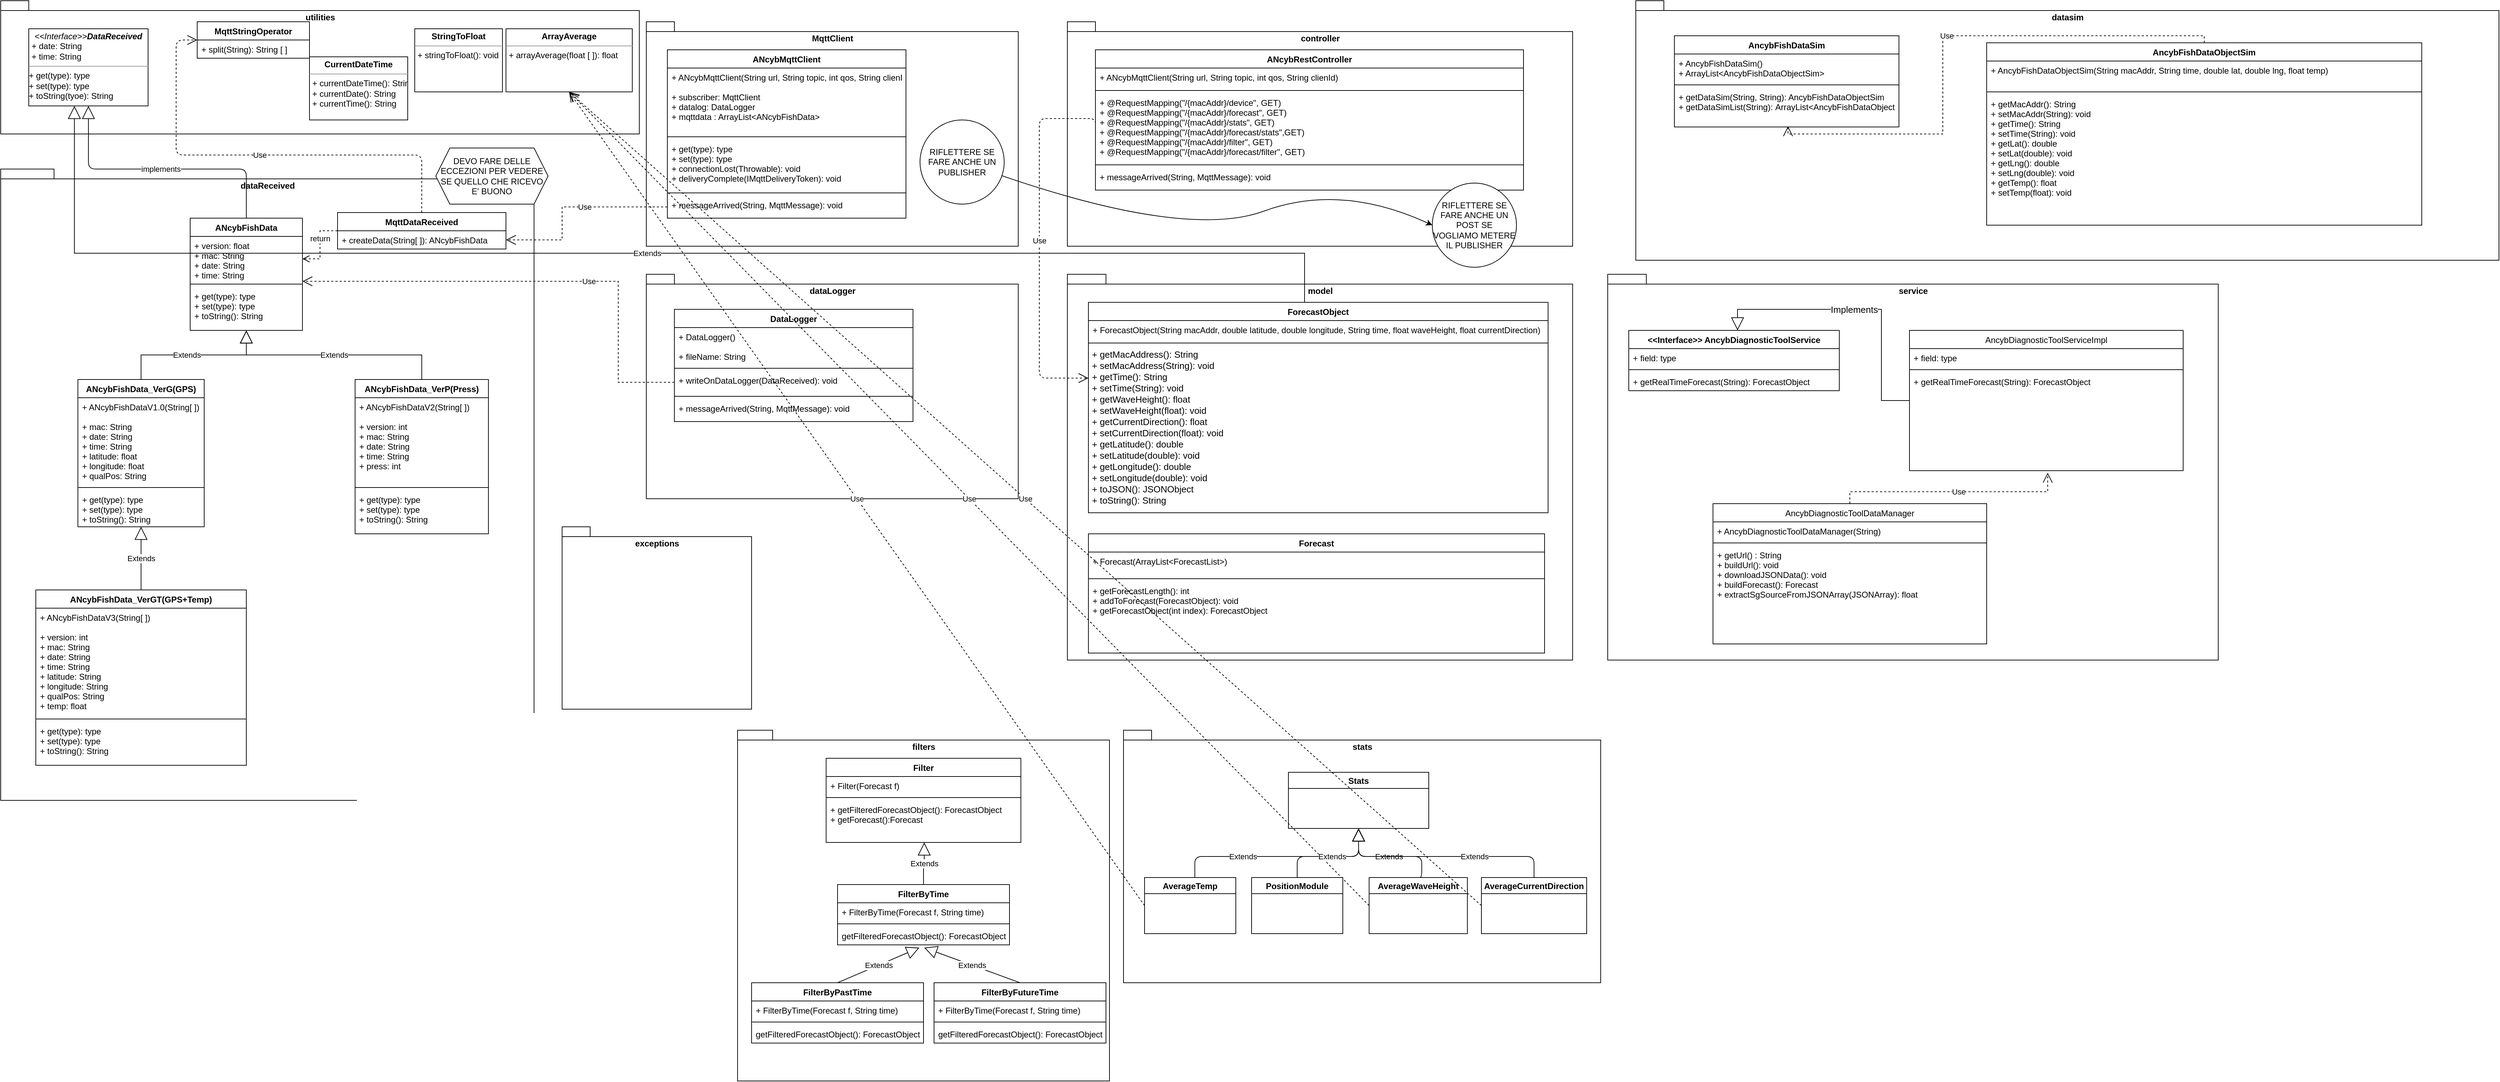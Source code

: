 <mxfile version="16.1.4" type="github">
  <diagram id="C5RBs43oDa-KdzZeNtuy" name="Page-1">
    <mxGraphModel dx="1422" dy="754" grid="1" gridSize="10" guides="1" tooltips="1" connect="1" arrows="1" fold="1" page="1" pageScale="1" pageWidth="2336" pageHeight="1654" math="0" shadow="0">
      <root>
        <mxCell id="WIyWlLk6GJQsqaUBKTNV-0" />
        <mxCell id="WIyWlLk6GJQsqaUBKTNV-1" parent="WIyWlLk6GJQsqaUBKTNV-0" />
        <mxCell id="3BHlE7sxE0ALU3HnH_fy-0" value="utilities" style="shape=folder;fontStyle=1;spacingTop=10;tabWidth=40;tabHeight=14;tabPosition=left;html=1;align=center;verticalAlign=top;" parent="WIyWlLk6GJQsqaUBKTNV-1" vertex="1">
          <mxGeometry x="40" y="10" width="910" height="190" as="geometry" />
        </mxCell>
        <mxCell id="3BHlE7sxE0ALU3HnH_fy-2" value="MqttStringOperator" style="swimlane;fontStyle=1;align=center;verticalAlign=top;childLayout=stackLayout;horizontal=1;startSize=26;horizontalStack=0;resizeParent=1;resizeParentMax=0;resizeLast=0;collapsible=1;marginBottom=0;" parent="WIyWlLk6GJQsqaUBKTNV-1" vertex="1">
          <mxGeometry x="320" y="40" width="160" height="52" as="geometry">
            <mxRectangle x="130" y="62" width="140" height="26" as="alternateBounds" />
          </mxGeometry>
        </mxCell>
        <mxCell id="3BHlE7sxE0ALU3HnH_fy-5" value="+ split(String): String [ ]" style="text;strokeColor=none;fillColor=none;align=left;verticalAlign=top;spacingLeft=4;spacingRight=4;overflow=hidden;rotatable=0;points=[[0,0.5],[1,0.5]];portConstraint=eastwest;" parent="3BHlE7sxE0ALU3HnH_fy-2" vertex="1">
          <mxGeometry y="26" width="160" height="26" as="geometry" />
        </mxCell>
        <mxCell id="3BHlE7sxE0ALU3HnH_fy-8" value="dataReceived" style="shape=folder;fontStyle=1;spacingTop=10;tabWidth=40;tabHeight=14;tabPosition=left;html=1;align=center;verticalAlign=top;" parent="WIyWlLk6GJQsqaUBKTNV-1" vertex="1">
          <mxGeometry x="40" y="250" width="760" height="900" as="geometry" />
        </mxCell>
        <mxCell id="3BHlE7sxE0ALU3HnH_fy-9" value="ANcybFishData_VerG(GPS)" style="swimlane;fontStyle=1;align=center;verticalAlign=top;childLayout=stackLayout;horizontal=1;startSize=26;horizontalStack=0;resizeParent=1;resizeParentMax=0;resizeLast=0;collapsible=1;marginBottom=0;" parent="WIyWlLk6GJQsqaUBKTNV-1" vertex="1">
          <mxGeometry x="150" y="550" width="180" height="210" as="geometry" />
        </mxCell>
        <mxCell id="3BHlE7sxE0ALU3HnH_fy-10" value="+ ANcybFishDataV1.0(String[ ])&#xa;&#xa;+ mac: String&#xa;+ date: String&#xa;+ time: String&#xa;+ latitude: float&#xa;+ longitude: float&#xa;+ qualPos: String" style="text;strokeColor=none;fillColor=none;align=left;verticalAlign=top;spacingLeft=4;spacingRight=4;overflow=hidden;rotatable=0;points=[[0,0.5],[1,0.5]];portConstraint=eastwest;" parent="3BHlE7sxE0ALU3HnH_fy-9" vertex="1">
          <mxGeometry y="26" width="180" height="124" as="geometry" />
        </mxCell>
        <mxCell id="3BHlE7sxE0ALU3HnH_fy-11" value="" style="line;strokeWidth=1;fillColor=none;align=left;verticalAlign=middle;spacingTop=-1;spacingLeft=3;spacingRight=3;rotatable=0;labelPosition=right;points=[];portConstraint=eastwest;" parent="3BHlE7sxE0ALU3HnH_fy-9" vertex="1">
          <mxGeometry y="150" width="180" height="8" as="geometry" />
        </mxCell>
        <mxCell id="3BHlE7sxE0ALU3HnH_fy-12" value="+ get(type): type&#xa;+ set(type): type&#xa;+ toString(): String" style="text;strokeColor=none;fillColor=none;align=left;verticalAlign=top;spacingLeft=4;spacingRight=4;overflow=hidden;rotatable=0;points=[[0,0.5],[1,0.5]];portConstraint=eastwest;" parent="3BHlE7sxE0ALU3HnH_fy-9" vertex="1">
          <mxGeometry y="158" width="180" height="52" as="geometry" />
        </mxCell>
        <mxCell id="3BHlE7sxE0ALU3HnH_fy-20" value="Extends" style="endArrow=block;endSize=16;endFill=0;html=1;rounded=0;exitX=0.5;exitY=0;exitDx=0;exitDy=0;edgeStyle=orthogonalEdgeStyle;" parent="WIyWlLk6GJQsqaUBKTNV-1" source="3BHlE7sxE0ALU3HnH_fy-9" target="3BHlE7sxE0ALU3HnH_fy-15" edge="1">
          <mxGeometry x="-0.091" width="160" relative="1" as="geometry">
            <mxPoint x="330" y="470" as="sourcePoint" />
            <mxPoint x="490" y="470" as="targetPoint" />
            <mxPoint as="offset" />
          </mxGeometry>
        </mxCell>
        <mxCell id="3BHlE7sxE0ALU3HnH_fy-21" value="ANcybFishData_VerP(Press)" style="swimlane;fontStyle=1;align=center;verticalAlign=top;childLayout=stackLayout;horizontal=1;startSize=26;horizontalStack=0;resizeParent=1;resizeParentMax=0;resizeLast=0;collapsible=1;marginBottom=0;" parent="WIyWlLk6GJQsqaUBKTNV-1" vertex="1">
          <mxGeometry x="545" y="550" width="190" height="220" as="geometry" />
        </mxCell>
        <mxCell id="3BHlE7sxE0ALU3HnH_fy-22" value="+ ANcybFishDataV2(String[ ])&#xa;&#xa;+ version: int&#xa;+ mac: String&#xa;+ date: String&#xa;+ time: String&#xa;+ press: int" style="text;strokeColor=none;fillColor=none;align=left;verticalAlign=top;spacingLeft=4;spacingRight=4;overflow=hidden;rotatable=0;points=[[0,0.5],[1,0.5]];portConstraint=eastwest;" parent="3BHlE7sxE0ALU3HnH_fy-21" vertex="1">
          <mxGeometry y="26" width="190" height="124" as="geometry" />
        </mxCell>
        <mxCell id="3BHlE7sxE0ALU3HnH_fy-23" value="" style="line;strokeWidth=1;fillColor=none;align=left;verticalAlign=middle;spacingTop=-1;spacingLeft=3;spacingRight=3;rotatable=0;labelPosition=right;points=[];portConstraint=eastwest;" parent="3BHlE7sxE0ALU3HnH_fy-21" vertex="1">
          <mxGeometry y="150" width="190" height="8" as="geometry" />
        </mxCell>
        <mxCell id="3BHlE7sxE0ALU3HnH_fy-24" value="+ get(type): type&#xa;+ set(type): type&#xa;+ toString(): String" style="text;strokeColor=none;fillColor=none;align=left;verticalAlign=top;spacingLeft=4;spacingRight=4;overflow=hidden;rotatable=0;points=[[0,0.5],[1,0.5]];portConstraint=eastwest;" parent="3BHlE7sxE0ALU3HnH_fy-21" vertex="1">
          <mxGeometry y="158" width="190" height="62" as="geometry" />
        </mxCell>
        <mxCell id="3BHlE7sxE0ALU3HnH_fy-26" value="MqttClient" style="shape=folder;fontStyle=1;spacingTop=10;tabWidth=40;tabHeight=14;tabPosition=left;html=1;align=center;verticalAlign=top;" parent="WIyWlLk6GJQsqaUBKTNV-1" vertex="1">
          <mxGeometry x="960" y="40" width="530" height="320" as="geometry" />
        </mxCell>
        <mxCell id="3BHlE7sxE0ALU3HnH_fy-27" value="ANcybMqttClient" style="swimlane;fontStyle=1;align=center;verticalAlign=top;childLayout=stackLayout;horizontal=1;startSize=26;horizontalStack=0;resizeParent=1;resizeParentMax=0;resizeLast=0;collapsible=1;marginBottom=0;" parent="WIyWlLk6GJQsqaUBKTNV-1" vertex="1">
          <mxGeometry x="990" y="80" width="340" height="240" as="geometry" />
        </mxCell>
        <mxCell id="3BHlE7sxE0ALU3HnH_fy-91" value="+ ANcybMqttClient(String url, String topic, int qos, String clienId)" style="text;strokeColor=none;fillColor=none;align=left;verticalAlign=top;spacingLeft=4;spacingRight=4;overflow=hidden;rotatable=0;points=[[0,0.5],[1,0.5]];portConstraint=eastwest;" parent="3BHlE7sxE0ALU3HnH_fy-27" vertex="1">
          <mxGeometry y="26" width="340" height="28" as="geometry" />
        </mxCell>
        <mxCell id="3BHlE7sxE0ALU3HnH_fy-28" value="+ subscriber: MqttClient&#xa;+ datalog: DataLogger&#xa;+ mqttdata : ArrayList&lt;ANcybFishData&gt;" style="text;strokeColor=none;fillColor=none;align=left;verticalAlign=top;spacingLeft=4;spacingRight=4;overflow=hidden;rotatable=0;points=[[0,0.5],[1,0.5]];portConstraint=eastwest;" parent="3BHlE7sxE0ALU3HnH_fy-27" vertex="1">
          <mxGeometry y="54" width="340" height="66" as="geometry" />
        </mxCell>
        <mxCell id="3BHlE7sxE0ALU3HnH_fy-29" value="" style="line;strokeWidth=1;fillColor=none;align=left;verticalAlign=middle;spacingTop=-1;spacingLeft=3;spacingRight=3;rotatable=0;labelPosition=right;points=[];portConstraint=eastwest;" parent="3BHlE7sxE0ALU3HnH_fy-27" vertex="1">
          <mxGeometry y="120" width="340" height="8" as="geometry" />
        </mxCell>
        <mxCell id="3BHlE7sxE0ALU3HnH_fy-30" value="+ get(type): type&#xa;+ set(type): type&#xa;+ connectionLost(Throwable): void&#xa;+ deliveryComplete(IMqttDeliveryToken): void" style="text;strokeColor=none;fillColor=none;align=left;verticalAlign=top;spacingLeft=4;spacingRight=4;overflow=hidden;rotatable=0;points=[[0,0.5],[1,0.5]];portConstraint=eastwest;" parent="3BHlE7sxE0ALU3HnH_fy-27" vertex="1">
          <mxGeometry y="128" width="340" height="72" as="geometry" />
        </mxCell>
        <mxCell id="3BHlE7sxE0ALU3HnH_fy-89" value="" style="line;strokeWidth=1;fillColor=none;align=left;verticalAlign=middle;spacingTop=-1;spacingLeft=3;spacingRight=3;rotatable=0;labelPosition=right;points=[];portConstraint=eastwest;" parent="3BHlE7sxE0ALU3HnH_fy-27" vertex="1">
          <mxGeometry y="200" width="340" height="8" as="geometry" />
        </mxCell>
        <mxCell id="3BHlE7sxE0ALU3HnH_fy-88" value="+ messageArrived(String, MqttMessage): void" style="text;strokeColor=none;fillColor=none;align=left;verticalAlign=top;spacingLeft=4;spacingRight=4;overflow=hidden;rotatable=0;points=[[0,0.5],[1,0.5]];portConstraint=eastwest;" parent="3BHlE7sxE0ALU3HnH_fy-27" vertex="1">
          <mxGeometry y="208" width="340" height="32" as="geometry" />
        </mxCell>
        <mxCell id="3BHlE7sxE0ALU3HnH_fy-41" value="Extends" style="endArrow=block;endSize=16;endFill=0;html=1;rounded=0;exitX=0.5;exitY=0;exitDx=0;exitDy=0;edgeStyle=orthogonalEdgeStyle;jumpStyle=none;" parent="WIyWlLk6GJQsqaUBKTNV-1" source="3BHlE7sxE0ALU3HnH_fy-21" target="3BHlE7sxE0ALU3HnH_fy-15" edge="1">
          <mxGeometry width="160" relative="1" as="geometry">
            <mxPoint x="150" y="520" as="sourcePoint" />
            <mxPoint x="140" y="340" as="targetPoint" />
            <mxPoint as="offset" />
          </mxGeometry>
        </mxCell>
        <mxCell id="3BHlE7sxE0ALU3HnH_fy-51" value="MqttDataReceived" style="swimlane;fontStyle=1;align=center;verticalAlign=top;childLayout=stackLayout;horizontal=1;startSize=26;horizontalStack=0;resizeParent=1;resizeParentMax=0;resizeLast=0;collapsible=1;marginBottom=0;" parent="WIyWlLk6GJQsqaUBKTNV-1" vertex="1">
          <mxGeometry x="520" y="312" width="240" height="52" as="geometry" />
        </mxCell>
        <mxCell id="3BHlE7sxE0ALU3HnH_fy-54" value="+ createData(String[ ]): ANcybFishData" style="text;strokeColor=none;fillColor=none;align=left;verticalAlign=top;spacingLeft=4;spacingRight=4;overflow=hidden;rotatable=0;points=[[0,0.5],[1,0.5]];portConstraint=eastwest;" parent="3BHlE7sxE0ALU3HnH_fy-51" vertex="1">
          <mxGeometry y="26" width="240" height="26" as="geometry" />
        </mxCell>
        <mxCell id="3BHlE7sxE0ALU3HnH_fy-64" value="return" style="html=1;verticalAlign=bottom;endArrow=open;dashed=1;endSize=8;rounded=0;jumpStyle=none;exitX=0;exitY=0.5;exitDx=0;exitDy=0;edgeStyle=orthogonalEdgeStyle;entryX=1;entryY=0.5;entryDx=0;entryDy=0;" parent="WIyWlLk6GJQsqaUBKTNV-1" source="3BHlE7sxE0ALU3HnH_fy-51" target="3BHlE7sxE0ALU3HnH_fy-16" edge="1">
          <mxGeometry relative="1" as="geometry">
            <mxPoint x="520" y="378" as="sourcePoint" />
            <mxPoint x="330" y="700" as="targetPoint" />
          </mxGeometry>
        </mxCell>
        <mxCell id="3BHlE7sxE0ALU3HnH_fy-66" value="Use" style="endArrow=open;endSize=12;dashed=1;html=1;rounded=0;jumpStyle=none;exitX=0;exitY=0.5;exitDx=0;exitDy=0;entryX=1;entryY=0.5;entryDx=0;entryDy=0;edgeStyle=orthogonalEdgeStyle;" parent="WIyWlLk6GJQsqaUBKTNV-1" source="3BHlE7sxE0ALU3HnH_fy-88" target="3BHlE7sxE0ALU3HnH_fy-54" edge="1">
          <mxGeometry x="-0.144" width="160" relative="1" as="geometry">
            <mxPoint x="690" y="420" as="sourcePoint" />
            <mxPoint x="910" y="350" as="targetPoint" />
            <Array as="points">
              <mxPoint x="840" y="304" />
              <mxPoint x="840" y="351" />
            </Array>
            <mxPoint as="offset" />
          </mxGeometry>
        </mxCell>
        <mxCell id="3BHlE7sxE0ALU3HnH_fy-90" value="dataLogger" style="shape=folder;fontStyle=1;spacingTop=10;tabWidth=40;tabHeight=14;tabPosition=left;html=1;align=center;verticalAlign=top;" parent="WIyWlLk6GJQsqaUBKTNV-1" vertex="1">
          <mxGeometry x="960" y="400" width="530" height="320" as="geometry" />
        </mxCell>
        <mxCell id="3BHlE7sxE0ALU3HnH_fy-95" value="exceptions" style="shape=folder;fontStyle=1;spacingTop=10;tabWidth=40;tabHeight=14;tabPosition=left;html=1;align=center;verticalAlign=top;" parent="WIyWlLk6GJQsqaUBKTNV-1" vertex="1">
          <mxGeometry x="840" y="760" width="270" height="260" as="geometry" />
        </mxCell>
        <mxCell id="3BHlE7sxE0ALU3HnH_fy-96" value="DataLogger" style="swimlane;fontStyle=1;align=center;verticalAlign=top;childLayout=stackLayout;horizontal=1;startSize=26;horizontalStack=0;resizeParent=1;resizeParentMax=0;resizeLast=0;collapsible=1;marginBottom=0;" parent="WIyWlLk6GJQsqaUBKTNV-1" vertex="1">
          <mxGeometry x="1000" y="450" width="340" height="160" as="geometry" />
        </mxCell>
        <mxCell id="3BHlE7sxE0ALU3HnH_fy-97" value="+ DataLogger()&#xa;&#xa;+ fileName: String" style="text;strokeColor=none;fillColor=none;align=left;verticalAlign=top;spacingLeft=4;spacingRight=4;overflow=hidden;rotatable=0;points=[[0,0.5],[1,0.5]];portConstraint=eastwest;" parent="3BHlE7sxE0ALU3HnH_fy-96" vertex="1">
          <mxGeometry y="26" width="340" height="54" as="geometry" />
        </mxCell>
        <mxCell id="3BHlE7sxE0ALU3HnH_fy-103" value="" style="line;strokeWidth=1;fillColor=none;align=left;verticalAlign=middle;spacingTop=-1;spacingLeft=3;spacingRight=3;rotatable=0;labelPosition=right;points=[];portConstraint=eastwest;" parent="3BHlE7sxE0ALU3HnH_fy-96" vertex="1">
          <mxGeometry y="80" width="340" height="8" as="geometry" />
        </mxCell>
        <mxCell id="3BHlE7sxE0ALU3HnH_fy-100" value="+ writeOnDataLogger(DataReceived): void" style="text;strokeColor=none;fillColor=none;align=left;verticalAlign=top;spacingLeft=4;spacingRight=4;overflow=hidden;rotatable=0;points=[[0,0.5],[1,0.5]];portConstraint=eastwest;" parent="3BHlE7sxE0ALU3HnH_fy-96" vertex="1">
          <mxGeometry y="88" width="340" height="32" as="geometry" />
        </mxCell>
        <mxCell id="3BHlE7sxE0ALU3HnH_fy-101" value="" style="line;strokeWidth=1;fillColor=none;align=left;verticalAlign=middle;spacingTop=-1;spacingLeft=3;spacingRight=3;rotatable=0;labelPosition=right;points=[];portConstraint=eastwest;" parent="3BHlE7sxE0ALU3HnH_fy-96" vertex="1">
          <mxGeometry y="120" width="340" height="8" as="geometry" />
        </mxCell>
        <mxCell id="3BHlE7sxE0ALU3HnH_fy-102" value="+ messageArrived(String, MqttMessage): void" style="text;strokeColor=none;fillColor=none;align=left;verticalAlign=top;spacingLeft=4;spacingRight=4;overflow=hidden;rotatable=0;points=[[0,0.5],[1,0.5]];portConstraint=eastwest;" parent="3BHlE7sxE0ALU3HnH_fy-96" vertex="1">
          <mxGeometry y="128" width="340" height="32" as="geometry" />
        </mxCell>
        <mxCell id="3BHlE7sxE0ALU3HnH_fy-106" value="Use" style="endArrow=open;endSize=12;dashed=1;html=1;rounded=0;jumpStyle=none;exitX=0;exitY=0.5;exitDx=0;exitDy=0;edgeStyle=orthogonalEdgeStyle;" parent="WIyWlLk6GJQsqaUBKTNV-1" source="3BHlE7sxE0ALU3HnH_fy-100" target="3BHlE7sxE0ALU3HnH_fy-15" edge="1">
          <mxGeometry x="-0.21" width="160" relative="1" as="geometry">
            <mxPoint x="1000" y="334" as="sourcePoint" />
            <mxPoint x="820" y="341" as="targetPoint" />
            <Array as="points">
              <mxPoint x="920" y="554" />
              <mxPoint x="920" y="410" />
            </Array>
            <mxPoint as="offset" />
          </mxGeometry>
        </mxCell>
        <mxCell id="3BHlE7sxE0ALU3HnH_fy-110" value="DEVO FARE DELLE ECCEZIONI PER VEDERE SE QUELLO CHE RICEVO E&#39; BUONO" style="shape=hexagon;perimeter=hexagonPerimeter2;whiteSpace=wrap;html=1;fixedSize=1;" parent="WIyWlLk6GJQsqaUBKTNV-1" vertex="1">
          <mxGeometry x="660" y="220" width="160" height="80" as="geometry" />
        </mxCell>
        <mxCell id="3BHlE7sxE0ALU3HnH_fy-113" value="controller" style="shape=folder;fontStyle=1;spacingTop=10;tabWidth=40;tabHeight=14;tabPosition=left;html=1;align=center;verticalAlign=top;" parent="WIyWlLk6GJQsqaUBKTNV-1" vertex="1">
          <mxGeometry x="1560" y="40" width="720" height="320" as="geometry" />
        </mxCell>
        <mxCell id="3BHlE7sxE0ALU3HnH_fy-114" value="model" style="shape=folder;fontStyle=1;spacingTop=10;tabWidth=40;tabHeight=14;tabPosition=left;html=1;align=center;verticalAlign=top;" parent="WIyWlLk6GJQsqaUBKTNV-1" vertex="1">
          <mxGeometry x="1560" y="400" width="720" height="550" as="geometry" />
        </mxCell>
        <mxCell id="3BHlE7sxE0ALU3HnH_fy-116" value="RIFLETTERE SE FARE ANCHE UN PUBLISHER" style="ellipse;whiteSpace=wrap;html=1;aspect=fixed;" parent="WIyWlLk6GJQsqaUBKTNV-1" vertex="1">
          <mxGeometry x="1350" y="180" width="120" height="120" as="geometry" />
        </mxCell>
        <mxCell id="isNRoNqo-K9MIMpgRt4Y-4" value="Use" style="endArrow=open;endSize=12;dashed=1;html=1;rounded=1;sketch=0;edgeStyle=orthogonalEdgeStyle;" parent="WIyWlLk6GJQsqaUBKTNV-1" target="3BHlE7sxE0ALU3HnH_fy-2" edge="1">
          <mxGeometry width="160" relative="1" as="geometry">
            <mxPoint x="640" y="312" as="sourcePoint" />
            <mxPoint x="410" y="-20" as="targetPoint" />
            <Array as="points">
              <mxPoint x="640" y="230" />
              <mxPoint x="290" y="230" />
              <mxPoint x="290" y="66" />
            </Array>
          </mxGeometry>
        </mxCell>
        <mxCell id="3BHlE7sxE0ALU3HnH_fy-36" value="ANcybFishData_VerGT(GPS+Temp)" style="swimlane;fontStyle=1;align=center;verticalAlign=top;childLayout=stackLayout;horizontal=1;startSize=26;horizontalStack=0;resizeParent=1;resizeParentMax=0;resizeLast=0;collapsible=1;marginBottom=0;" parent="WIyWlLk6GJQsqaUBKTNV-1" vertex="1">
          <mxGeometry x="90" y="850" width="300" height="250" as="geometry" />
        </mxCell>
        <mxCell id="3BHlE7sxE0ALU3HnH_fy-37" value="+ ANcybFishDataV3(String[ ])&#xa;&#xa;+ version: int&#xa;+ mac: String&#xa;+ date: String&#xa;+ time: String&#xa;+ latitude: String&#xa;+ longitude: String&#xa;+ qualPos: String&#xa;+ temp: float" style="text;strokeColor=none;fillColor=none;align=left;verticalAlign=top;spacingLeft=4;spacingRight=4;overflow=hidden;rotatable=0;points=[[0,0.5],[1,0.5]];portConstraint=eastwest;" parent="3BHlE7sxE0ALU3HnH_fy-36" vertex="1">
          <mxGeometry y="26" width="300" height="154" as="geometry" />
        </mxCell>
        <mxCell id="3BHlE7sxE0ALU3HnH_fy-38" value="" style="line;strokeWidth=1;fillColor=none;align=left;verticalAlign=middle;spacingTop=-1;spacingLeft=3;spacingRight=3;rotatable=0;labelPosition=right;points=[];portConstraint=eastwest;" parent="3BHlE7sxE0ALU3HnH_fy-36" vertex="1">
          <mxGeometry y="180" width="300" height="8" as="geometry" />
        </mxCell>
        <mxCell id="3BHlE7sxE0ALU3HnH_fy-39" value="+ get(type): type&#xa;+ set(type): type&#xa;+ toString(): String" style="text;strokeColor=none;fillColor=none;align=left;verticalAlign=top;spacingLeft=4;spacingRight=4;overflow=hidden;rotatable=0;points=[[0,0.5],[1,0.5]];portConstraint=eastwest;" parent="3BHlE7sxE0ALU3HnH_fy-36" vertex="1">
          <mxGeometry y="188" width="300" height="62" as="geometry" />
        </mxCell>
        <mxCell id="isNRoNqo-K9MIMpgRt4Y-5" value="Extends" style="endArrow=block;endSize=16;endFill=0;html=1;rounded=1;sketch=0;exitX=0.5;exitY=0;exitDx=0;exitDy=0;edgeStyle=orthogonalEdgeStyle;" parent="WIyWlLk6GJQsqaUBKTNV-1" source="3BHlE7sxE0ALU3HnH_fy-36" target="3BHlE7sxE0ALU3HnH_fy-9" edge="1">
          <mxGeometry width="160" relative="1" as="geometry">
            <mxPoint x="620" y="880" as="sourcePoint" />
            <mxPoint x="150" y="760" as="targetPoint" />
          </mxGeometry>
        </mxCell>
        <mxCell id="isNRoNqo-K9MIMpgRt4Y-6" value="ANcybRestController" style="swimlane;fontStyle=1;align=center;verticalAlign=top;childLayout=stackLayout;horizontal=1;startSize=26;horizontalStack=0;resizeParent=1;resizeParentMax=0;resizeLast=0;collapsible=1;marginBottom=0;" parent="WIyWlLk6GJQsqaUBKTNV-1" vertex="1">
          <mxGeometry x="1600" y="80" width="610" height="200" as="geometry" />
        </mxCell>
        <mxCell id="isNRoNqo-K9MIMpgRt4Y-7" value="+ ANcybMqttClient(String url, String topic, int qos, String clienId)" style="text;strokeColor=none;fillColor=none;align=left;verticalAlign=top;spacingLeft=4;spacingRight=4;overflow=hidden;rotatable=0;points=[[0,0.5],[1,0.5]];portConstraint=eastwest;" parent="isNRoNqo-K9MIMpgRt4Y-6" vertex="1">
          <mxGeometry y="26" width="610" height="28" as="geometry" />
        </mxCell>
        <mxCell id="isNRoNqo-K9MIMpgRt4Y-9" value="" style="line;strokeWidth=1;fillColor=none;align=left;verticalAlign=middle;spacingTop=-1;spacingLeft=3;spacingRight=3;rotatable=0;labelPosition=right;points=[];portConstraint=eastwest;" parent="isNRoNqo-K9MIMpgRt4Y-6" vertex="1">
          <mxGeometry y="54" width="610" height="8" as="geometry" />
        </mxCell>
        <mxCell id="isNRoNqo-K9MIMpgRt4Y-10" value="+ @RequestMapping(&quot;/{macAddr}/device&quot;, GET) &#xa;+ @RequestMapping(&quot;/{macAddr}/forecast&quot;, GET)&#xa;+ @RequestMapping(&quot;/{macAddr}/stats&quot;, GET)&#xa;+ @RequestMapping(&quot;/{macAddr}/forecast/stats&quot;,GET)&#xa;+ @RequestMapping(&quot;/{macAddr}/filter&quot;, GET)&#xa;+ @RequestMapping(&quot;/{macAddr}/forecast/filter&quot;, GET)" style="text;strokeColor=none;fillColor=none;align=left;verticalAlign=top;spacingLeft=4;spacingRight=4;overflow=hidden;rotatable=0;points=[[0,0.5],[1,0.5]];portConstraint=eastwest;" parent="isNRoNqo-K9MIMpgRt4Y-6" vertex="1">
          <mxGeometry y="62" width="610" height="98" as="geometry" />
        </mxCell>
        <mxCell id="isNRoNqo-K9MIMpgRt4Y-11" value="" style="line;strokeWidth=1;fillColor=none;align=left;verticalAlign=middle;spacingTop=-1;spacingLeft=3;spacingRight=3;rotatable=0;labelPosition=right;points=[];portConstraint=eastwest;" parent="isNRoNqo-K9MIMpgRt4Y-6" vertex="1">
          <mxGeometry y="160" width="610" height="8" as="geometry" />
        </mxCell>
        <mxCell id="isNRoNqo-K9MIMpgRt4Y-12" value="+ messageArrived(String, MqttMessage): void" style="text;strokeColor=none;fillColor=none;align=left;verticalAlign=top;spacingLeft=4;spacingRight=4;overflow=hidden;rotatable=0;points=[[0,0.5],[1,0.5]];portConstraint=eastwest;" parent="isNRoNqo-K9MIMpgRt4Y-6" vertex="1">
          <mxGeometry y="168" width="610" height="32" as="geometry" />
        </mxCell>
        <mxCell id="isNRoNqo-K9MIMpgRt4Y-13" value="RIFLETTERE SE FARE ANCHE UN POST SE VOGLIAMO METERE IL PUBLISHER" style="ellipse;whiteSpace=wrap;html=1;aspect=fixed;" parent="WIyWlLk6GJQsqaUBKTNV-1" vertex="1">
          <mxGeometry x="2080" y="270" width="120" height="120" as="geometry" />
        </mxCell>
        <mxCell id="isNRoNqo-K9MIMpgRt4Y-14" value="" style="curved=1;endArrow=classic;html=1;rounded=1;sketch=0;entryX=0;entryY=0.5;entryDx=0;entryDy=0;" parent="WIyWlLk6GJQsqaUBKTNV-1" source="3BHlE7sxE0ALU3HnH_fy-116" target="isNRoNqo-K9MIMpgRt4Y-13" edge="1">
          <mxGeometry width="50" height="50" relative="1" as="geometry">
            <mxPoint x="1890" y="220" as="sourcePoint" />
            <mxPoint x="1940" y="170" as="targetPoint" />
            <Array as="points">
              <mxPoint x="1730" y="350" />
              <mxPoint x="1950" y="270" />
            </Array>
          </mxGeometry>
        </mxCell>
        <mxCell id="isNRoNqo-K9MIMpgRt4Y-15" value="ForecastObject" style="swimlane;fontStyle=1;align=center;verticalAlign=top;childLayout=stackLayout;horizontal=1;startSize=26;horizontalStack=0;resizeParent=1;resizeParentMax=0;resizeLast=0;collapsible=1;marginBottom=0;" parent="WIyWlLk6GJQsqaUBKTNV-1" vertex="1">
          <mxGeometry x="1590" y="440" width="655" height="300" as="geometry" />
        </mxCell>
        <mxCell id="isNRoNqo-K9MIMpgRt4Y-16" value="+ ForecastObject(String macAddr, double latitude, double longitude, String time, float waveHeight, float currentDirection)" style="text;strokeColor=none;fillColor=none;align=left;verticalAlign=top;spacingLeft=4;spacingRight=4;overflow=hidden;rotatable=0;points=[[0,0.5],[1,0.5]];portConstraint=eastwest;" parent="isNRoNqo-K9MIMpgRt4Y-15" vertex="1">
          <mxGeometry y="26" width="655" height="28" as="geometry" />
        </mxCell>
        <mxCell id="isNRoNqo-K9MIMpgRt4Y-17" value="" style="line;strokeWidth=1;fillColor=none;align=left;verticalAlign=middle;spacingTop=-1;spacingLeft=3;spacingRight=3;rotatable=0;labelPosition=right;points=[];portConstraint=eastwest;" parent="isNRoNqo-K9MIMpgRt4Y-15" vertex="1">
          <mxGeometry y="54" width="655" height="8" as="geometry" />
        </mxCell>
        <mxCell id="isNRoNqo-K9MIMpgRt4Y-18" value="+ getMacAddress(): String&#xa;+ setMacAddress(String): void&#xa;+ getTime(): String&#xa;+ setTime(String): void&#xa;+ getWaveHeight(): float&#xa;+ setWaveHeight(float): void&#xa;+ getCurrentDirection(): float&#xa;+ setCurrentDirection(float): void&#xa;+ getLatitude(): double&#xa;+ setLatitude(double): void&#xa;+ getLongitude(): double&#xa;+ setLongitude(double): void&#xa;+ toJSON(): JSONObject&#xa;+ toString(): String&#xa;" style="text;strokeColor=none;fillColor=none;align=left;verticalAlign=top;spacingLeft=4;spacingRight=4;overflow=hidden;rotatable=0;points=[[0,0.5],[1,0.5]];portConstraint=eastwest;fontSize=13;spacing=1;spacingBottom=0;spacingTop=-1;" parent="isNRoNqo-K9MIMpgRt4Y-15" vertex="1">
          <mxGeometry y="62" width="655" height="238" as="geometry" />
        </mxCell>
        <mxCell id="isNRoNqo-K9MIMpgRt4Y-22" value="implements" style="endArrow=block;endSize=16;endFill=0;html=1;rounded=1;sketch=0;exitX=0.5;exitY=0;exitDx=0;exitDy=0;edgeStyle=orthogonalEdgeStyle;" parent="WIyWlLk6GJQsqaUBKTNV-1" source="3BHlE7sxE0ALU3HnH_fy-15" target="isNRoNqo-K9MIMpgRt4Y-27" edge="1">
          <mxGeometry width="160" relative="1" as="geometry">
            <mxPoint x="300" y="600" as="sourcePoint" />
            <mxPoint x="180" y="305" as="targetPoint" />
            <Array as="points">
              <mxPoint x="390" y="250" />
              <mxPoint x="165" y="250" />
            </Array>
          </mxGeometry>
        </mxCell>
        <mxCell id="isNRoNqo-K9MIMpgRt4Y-27" value="&lt;p style=&quot;margin: 0px ; margin-top: 4px ; text-align: center&quot;&gt;&lt;i&gt;&amp;lt;&amp;lt;Interface&amp;gt;&amp;gt;&lt;b&gt;DataReceived&lt;/b&gt;&lt;/i&gt;&lt;br&gt;&lt;/p&gt;&lt;p style=&quot;margin: 0px ; margin-left: 4px&quot;&gt;+ date: String&lt;br&gt;+ time: String&lt;/p&gt;&lt;hr size=&quot;1&quot;&gt;&lt;p style=&quot;margin: 0px ; margin-left: 4px&quot;&gt;&lt;/p&gt;+ get(type): type&lt;br style=&quot;padding: 0px ; margin: 0px&quot;&gt;+ set(type): type&lt;br&gt;+ toString(tyoe): String" style="verticalAlign=top;align=left;overflow=fill;fontSize=12;fontFamily=Helvetica;html=1;rounded=0;sketch=0;" parent="WIyWlLk6GJQsqaUBKTNV-1" vertex="1">
          <mxGeometry x="80" y="50" width="170" height="110" as="geometry" />
        </mxCell>
        <mxCell id="isNRoNqo-K9MIMpgRt4Y-29" value="Use" style="endArrow=open;endSize=12;dashed=1;html=1;rounded=1;sketch=0;exitX=0;exitY=0.5;exitDx=0;exitDy=0;edgeStyle=orthogonalEdgeStyle;" parent="WIyWlLk6GJQsqaUBKTNV-1" source="isNRoNqo-K9MIMpgRt4Y-10" target="isNRoNqo-K9MIMpgRt4Y-15" edge="1">
          <mxGeometry width="160" relative="1" as="geometry">
            <mxPoint x="1660" y="360" as="sourcePoint" />
            <mxPoint x="1820" y="360" as="targetPoint" />
            <Array as="points">
              <mxPoint x="1600" y="178" />
              <mxPoint x="1520" y="178" />
              <mxPoint x="1520" y="548" />
            </Array>
          </mxGeometry>
        </mxCell>
        <mxCell id="isNRoNqo-K9MIMpgRt4Y-31" value="&lt;p style=&quot;margin: 0px ; margin-top: 4px ; text-align: center&quot;&gt;&lt;b&gt;CurrentDateTime&lt;/b&gt;&lt;/p&gt;&lt;hr size=&quot;1&quot;&gt;&lt;p style=&quot;margin: 0px ; margin-left: 4px&quot;&gt;&lt;/p&gt;&lt;p style=&quot;margin: 0px ; margin-left: 4px&quot;&gt;&lt;span&gt;+ currentDateTime(): String&lt;/span&gt;&lt;br&gt;&lt;/p&gt;&lt;p style=&quot;margin: 0px ; margin-left: 4px&quot;&gt;+ currentDate(): String&lt;/p&gt;&lt;p style=&quot;margin: 0px ; margin-left: 4px&quot;&gt;+ currentTime(): String&lt;/p&gt;" style="verticalAlign=top;align=left;overflow=fill;fontSize=12;fontFamily=Helvetica;html=1;rounded=0;sketch=0;" parent="WIyWlLk6GJQsqaUBKTNV-1" vertex="1">
          <mxGeometry x="480" y="90" width="140" height="90" as="geometry" />
        </mxCell>
        <mxCell id="isNRoNqo-K9MIMpgRt4Y-34" value="Forecast" style="swimlane;fontStyle=1;align=center;verticalAlign=top;childLayout=stackLayout;horizontal=1;startSize=26;horizontalStack=0;resizeParent=1;resizeParentMax=0;resizeLast=0;collapsible=1;marginBottom=0;rounded=0;sketch=0;" parent="WIyWlLk6GJQsqaUBKTNV-1" vertex="1">
          <mxGeometry x="1590" y="770" width="650" height="170" as="geometry" />
        </mxCell>
        <mxCell id="isNRoNqo-K9MIMpgRt4Y-35" value="+ Forecast(ArrayList&lt;ForecastList&gt;)&#xa;" style="text;strokeColor=none;fillColor=none;align=left;verticalAlign=top;spacingLeft=4;spacingRight=4;overflow=hidden;rotatable=0;points=[[0,0.5],[1,0.5]];portConstraint=eastwest;rounded=0;sketch=0;" parent="isNRoNqo-K9MIMpgRt4Y-34" vertex="1">
          <mxGeometry y="26" width="650" height="34" as="geometry" />
        </mxCell>
        <mxCell id="isNRoNqo-K9MIMpgRt4Y-36" value="" style="line;strokeWidth=1;fillColor=none;align=left;verticalAlign=middle;spacingTop=-1;spacingLeft=3;spacingRight=3;rotatable=0;labelPosition=right;points=[];portConstraint=eastwest;rounded=0;sketch=0;" parent="isNRoNqo-K9MIMpgRt4Y-34" vertex="1">
          <mxGeometry y="60" width="650" height="8" as="geometry" />
        </mxCell>
        <mxCell id="isNRoNqo-K9MIMpgRt4Y-37" value="+ getForecastLength(): int&#xa;+ addToForecast(ForecastObject): void&#xa;+ getForecastObject(int index): ForecastObject" style="text;strokeColor=none;fillColor=none;align=left;verticalAlign=top;spacingLeft=4;spacingRight=4;overflow=hidden;rotatable=0;points=[[0,0.5],[1,0.5]];portConstraint=eastwest;rounded=0;sketch=0;" parent="isNRoNqo-K9MIMpgRt4Y-34" vertex="1">
          <mxGeometry y="68" width="650" height="102" as="geometry" />
        </mxCell>
        <mxCell id="isNRoNqo-K9MIMpgRt4Y-38" value="filters" style="shape=folder;fontStyle=1;spacingTop=10;tabWidth=40;tabHeight=14;tabPosition=left;html=1;align=center;verticalAlign=top;" parent="WIyWlLk6GJQsqaUBKTNV-1" vertex="1">
          <mxGeometry x="1090" y="1050" width="530" height="500" as="geometry" />
        </mxCell>
        <mxCell id="isNRoNqo-K9MIMpgRt4Y-39" value="&lt;p style=&quot;margin: 0px ; margin-top: 4px ; text-align: center&quot;&gt;&lt;b&gt;StringToFloat&lt;/b&gt;&lt;/p&gt;&lt;hr size=&quot;1&quot;&gt;&lt;p style=&quot;margin: 0px ; margin-left: 4px&quot;&gt;&lt;/p&gt;&lt;p style=&quot;margin: 0px ; margin-left: 4px&quot;&gt;+ stringToFloat(): void&lt;/p&gt;" style="verticalAlign=top;align=left;overflow=fill;fontSize=12;fontFamily=Helvetica;html=1;rounded=0;sketch=0;" parent="WIyWlLk6GJQsqaUBKTNV-1" vertex="1">
          <mxGeometry x="630" y="50" width="125" height="90" as="geometry" />
        </mxCell>
        <mxCell id="isNRoNqo-K9MIMpgRt4Y-41" value="stats" style="shape=folder;fontStyle=1;spacingTop=10;tabWidth=40;tabHeight=14;tabPosition=left;html=1;align=center;verticalAlign=top;" parent="WIyWlLk6GJQsqaUBKTNV-1" vertex="1">
          <mxGeometry x="1640" y="1050" width="680" height="360" as="geometry" />
        </mxCell>
        <mxCell id="RA5aEVkmyOFDF_g9N0md-10" value="Extends" style="endArrow=block;endSize=16;endFill=0;html=1;rounded=1;sketch=0;edgeStyle=orthogonalEdgeStyle;exitX=0.5;exitY=0;exitDx=0;exitDy=0;" parent="WIyWlLk6GJQsqaUBKTNV-1" source="9sARwrWTkd8ZfWDxSj1S-30" edge="1">
          <mxGeometry width="160" relative="1" as="geometry">
            <mxPoint x="1355" y="1260" as="sourcePoint" />
            <mxPoint x="1356" y="1210" as="targetPoint" />
            <Array as="points">
              <mxPoint x="1355" y="1240" />
              <mxPoint x="1356" y="1240" />
            </Array>
          </mxGeometry>
        </mxCell>
        <mxCell id="RA5aEVkmyOFDF_g9N0md-14" value="Extends" style="endArrow=block;endSize=16;endFill=0;html=1;rounded=1;sketch=0;edgeStyle=orthogonalEdgeStyle;entryX=0.5;entryY=1;entryDx=0;entryDy=0;exitX=0.551;exitY=0.018;exitDx=0;exitDy=0;exitPerimeter=0;" parent="WIyWlLk6GJQsqaUBKTNV-1" source="RA5aEVkmyOFDF_g9N0md-18" edge="1">
          <mxGeometry x="-0.345" width="160" relative="1" as="geometry">
            <mxPoint x="1870" y="1260" as="sourcePoint" />
            <mxPoint x="1975" y="1190" as="targetPoint" />
            <Array as="points">
              <mxPoint x="1742" y="1230" />
              <mxPoint x="1975" y="1230" />
            </Array>
            <mxPoint as="offset" />
          </mxGeometry>
        </mxCell>
        <mxCell id="RA5aEVkmyOFDF_g9N0md-15" value="Stats" style="swimlane;" parent="WIyWlLk6GJQsqaUBKTNV-1" vertex="1">
          <mxGeometry x="1875" y="1110" width="200" height="80" as="geometry" />
        </mxCell>
        <mxCell id="RA5aEVkmyOFDF_g9N0md-16" value="AverageWaveHeight" style="swimlane;" parent="WIyWlLk6GJQsqaUBKTNV-1" vertex="1">
          <mxGeometry x="1990" y="1260" width="140" height="80" as="geometry" />
        </mxCell>
        <mxCell id="RA5aEVkmyOFDF_g9N0md-17" value="Extends" style="endArrow=block;endSize=16;endFill=0;html=1;rounded=1;sketch=0;edgeStyle=orthogonalEdgeStyle;exitX=0.5;exitY=0;exitDx=0;exitDy=0;" parent="WIyWlLk6GJQsqaUBKTNV-1" source="RA5aEVkmyOFDF_g9N0md-16" edge="1">
          <mxGeometry width="160" relative="1" as="geometry">
            <mxPoint x="1985" y="1200" as="sourcePoint" />
            <mxPoint x="1975" y="1190" as="targetPoint" />
            <Array as="points">
              <mxPoint x="2065" y="1230" />
              <mxPoint x="1975" y="1230" />
            </Array>
          </mxGeometry>
        </mxCell>
        <mxCell id="RA5aEVkmyOFDF_g9N0md-18" value="AverageTemp" style="swimlane;" parent="WIyWlLk6GJQsqaUBKTNV-1" vertex="1">
          <mxGeometry x="1670" y="1260" width="130" height="80" as="geometry" />
        </mxCell>
        <mxCell id="RA5aEVkmyOFDF_g9N0md-29" value="Use" style="endArrow=open;endSize=12;dashed=1;html=1;rounded=0;exitX=0;exitY=0.5;exitDx=0;exitDy=0;" parent="RA5aEVkmyOFDF_g9N0md-18" source="RA5aEVkmyOFDF_g9N0md-16" edge="1">
          <mxGeometry width="160" relative="1" as="geometry">
            <mxPoint x="75" y="25" as="sourcePoint" />
            <mxPoint x="-820" y="-1120" as="targetPoint" />
          </mxGeometry>
        </mxCell>
        <mxCell id="RA5aEVkmyOFDF_g9N0md-23" value="&lt;p style=&quot;margin: 0px ; margin-top: 4px ; text-align: center&quot;&gt;&lt;b&gt;ArrayAverage&lt;/b&gt;&lt;/p&gt;&lt;hr size=&quot;1&quot;&gt;&lt;p style=&quot;margin: 0px ; margin-left: 4px&quot;&gt;&lt;/p&gt;&lt;p style=&quot;margin: 0px ; margin-left: 4px&quot;&gt;+ arrayAverage(float [ ]): float&lt;/p&gt;" style="verticalAlign=top;align=left;overflow=fill;fontSize=12;fontFamily=Helvetica;html=1;rounded=0;sketch=0;" parent="WIyWlLk6GJQsqaUBKTNV-1" vertex="1">
          <mxGeometry x="760" y="50" width="180" height="90" as="geometry" />
        </mxCell>
        <mxCell id="RA5aEVkmyOFDF_g9N0md-26" value="Use" style="endArrow=open;endSize=12;dashed=1;html=1;rounded=0;exitX=0;exitY=0.5;exitDx=0;exitDy=0;entryX=0.5;entryY=1;entryDx=0;entryDy=0;" parent="WIyWlLk6GJQsqaUBKTNV-1" source="RA5aEVkmyOFDF_g9N0md-18" target="RA5aEVkmyOFDF_g9N0md-23" edge="1">
          <mxGeometry width="160" relative="1" as="geometry">
            <mxPoint x="1720" y="1080" as="sourcePoint" />
            <mxPoint x="1880" y="1080" as="targetPoint" />
          </mxGeometry>
        </mxCell>
        <mxCell id="RA5aEVkmyOFDF_g9N0md-30" value="PositionModule" style="swimlane;" parent="WIyWlLk6GJQsqaUBKTNV-1" vertex="1">
          <mxGeometry x="1822.5" y="1260" width="130" height="80" as="geometry" />
        </mxCell>
        <mxCell id="RA5aEVkmyOFDF_g9N0md-31" value="Extends" style="endArrow=block;endSize=16;endFill=0;html=1;rounded=1;sketch=0;edgeStyle=orthogonalEdgeStyle;exitX=0.5;exitY=0;exitDx=0;exitDy=0;" parent="WIyWlLk6GJQsqaUBKTNV-1" source="RA5aEVkmyOFDF_g9N0md-30" edge="1">
          <mxGeometry width="160" relative="1" as="geometry">
            <mxPoint x="1975" y="1260" as="sourcePoint" />
            <mxPoint x="1975" y="1190" as="targetPoint" />
            <Array as="points">
              <mxPoint x="1887" y="1230" />
              <mxPoint x="1975" y="1230" />
            </Array>
          </mxGeometry>
        </mxCell>
        <mxCell id="RA5aEVkmyOFDF_g9N0md-32" value="AverageCurrentDirection" style="swimlane;" parent="WIyWlLk6GJQsqaUBKTNV-1" vertex="1">
          <mxGeometry x="2150" y="1260" width="150" height="80" as="geometry" />
        </mxCell>
        <mxCell id="RA5aEVkmyOFDF_g9N0md-33" value="Extends" style="endArrow=block;endSize=16;endFill=0;html=1;rounded=1;sketch=0;edgeStyle=orthogonalEdgeStyle;exitX=0.5;exitY=0;exitDx=0;exitDy=0;entryX=0.5;entryY=1;entryDx=0;entryDy=0;" parent="WIyWlLk6GJQsqaUBKTNV-1" source="RA5aEVkmyOFDF_g9N0md-32" target="RA5aEVkmyOFDF_g9N0md-15" edge="1">
          <mxGeometry x="-0.281" width="160" relative="1" as="geometry">
            <mxPoint x="2075" y="1270" as="sourcePoint" />
            <mxPoint x="1980" y="1190" as="targetPoint" />
            <Array as="points">
              <mxPoint x="2225" y="1230" />
              <mxPoint x="1975" y="1230" />
            </Array>
            <mxPoint as="offset" />
          </mxGeometry>
        </mxCell>
        <mxCell id="RA5aEVkmyOFDF_g9N0md-34" value="Use" style="endArrow=open;endSize=12;dashed=1;html=1;rounded=0;exitX=0;exitY=0.5;exitDx=0;exitDy=0;" parent="WIyWlLk6GJQsqaUBKTNV-1" source="RA5aEVkmyOFDF_g9N0md-32" edge="1">
          <mxGeometry width="160" relative="1" as="geometry">
            <mxPoint x="2010" y="1020" as="sourcePoint" />
            <mxPoint x="850" y="140" as="targetPoint" />
          </mxGeometry>
        </mxCell>
        <mxCell id="meIRkySb0bhvU_n81G1w-0" value="Extends" style="endArrow=block;endSize=16;endFill=0;html=1;rounded=0;exitX=0.5;exitY=0;exitDx=0;exitDy=0;edgeStyle=orthogonalEdgeStyle;" parent="WIyWlLk6GJQsqaUBKTNV-1" source="isNRoNqo-K9MIMpgRt4Y-15" target="isNRoNqo-K9MIMpgRt4Y-27" edge="1">
          <mxGeometry width="160" relative="1" as="geometry">
            <mxPoint x="960" y="900" as="sourcePoint" />
            <mxPoint x="1120" y="900" as="targetPoint" />
            <Array as="points">
              <mxPoint x="1898" y="370" />
              <mxPoint x="145" y="370" />
            </Array>
          </mxGeometry>
        </mxCell>
        <mxCell id="3BHlE7sxE0ALU3HnH_fy-15" value="ANcybFishData" style="swimlane;fontStyle=1;align=center;verticalAlign=top;childLayout=stackLayout;horizontal=1;startSize=26;horizontalStack=0;resizeParent=1;resizeParentMax=0;resizeLast=0;collapsible=1;marginBottom=0;" parent="WIyWlLk6GJQsqaUBKTNV-1" vertex="1">
          <mxGeometry x="310" y="320" width="160" height="160" as="geometry" />
        </mxCell>
        <mxCell id="3BHlE7sxE0ALU3HnH_fy-16" value="+ version: float&#xa;+ mac: String&#xa;+ date: String&#xa;+ time: String" style="text;strokeColor=none;fillColor=none;align=left;verticalAlign=top;spacingLeft=4;spacingRight=4;overflow=hidden;rotatable=0;points=[[0,0.5],[1,0.5]];portConstraint=eastwest;" parent="3BHlE7sxE0ALU3HnH_fy-15" vertex="1">
          <mxGeometry y="26" width="160" height="64" as="geometry" />
        </mxCell>
        <mxCell id="3BHlE7sxE0ALU3HnH_fy-17" value="" style="line;strokeWidth=1;fillColor=none;align=left;verticalAlign=middle;spacingTop=-1;spacingLeft=3;spacingRight=3;rotatable=0;labelPosition=right;points=[];portConstraint=eastwest;" parent="3BHlE7sxE0ALU3HnH_fy-15" vertex="1">
          <mxGeometry y="90" width="160" height="8" as="geometry" />
        </mxCell>
        <mxCell id="3BHlE7sxE0ALU3HnH_fy-18" value="+ get(type): type&#xa;+ set(type): type&#xa;+ toString(): String" style="text;strokeColor=none;fillColor=none;align=left;verticalAlign=top;spacingLeft=4;spacingRight=4;overflow=hidden;rotatable=0;points=[[0,0.5],[1,0.5]];portConstraint=eastwest;" parent="3BHlE7sxE0ALU3HnH_fy-15" vertex="1">
          <mxGeometry y="98" width="160" height="62" as="geometry" />
        </mxCell>
        <mxCell id="VaMENrB3MKc0odFTqjPw-0" value="service" style="shape=folder;fontStyle=1;spacingTop=10;tabWidth=40;tabHeight=14;tabPosition=left;html=1;align=center;verticalAlign=top;" parent="WIyWlLk6GJQsqaUBKTNV-1" vertex="1">
          <mxGeometry x="2330" y="400" width="870" height="550" as="geometry" />
        </mxCell>
        <mxCell id="VaMENrB3MKc0odFTqjPw-6" value="Implements" style="endArrow=block;endSize=16;endFill=0;html=1;rounded=0;fontSize=13;exitX=0;exitY=0.5;exitDx=0;exitDy=0;entryX=0.5;entryY=0;entryDx=0;entryDy=0;edgeStyle=orthogonalEdgeStyle;elbow=vertical;" parent="WIyWlLk6GJQsqaUBKTNV-1" edge="1">
          <mxGeometry x="0.037" width="160" relative="1" as="geometry">
            <mxPoint x="2760" y="582" as="sourcePoint" />
            <mxPoint x="2515" y="480" as="targetPoint" />
            <Array as="points">
              <mxPoint x="2720" y="580" />
              <mxPoint x="2720" y="450" />
              <mxPoint x="2515" y="450" />
            </Array>
            <mxPoint as="offset" />
          </mxGeometry>
        </mxCell>
        <mxCell id="hj5ngC77WGNCJNdUPFqx-2" value="AncybDiagnosticToolServiceImpl" style="swimlane;fontStyle=0;align=center;verticalAlign=top;childLayout=stackLayout;horizontal=1;startSize=26;horizontalStack=0;resizeParent=1;resizeParentMax=0;resizeLast=0;collapsible=1;marginBottom=0;" parent="WIyWlLk6GJQsqaUBKTNV-1" vertex="1">
          <mxGeometry x="2760" y="480" width="390" height="200" as="geometry" />
        </mxCell>
        <mxCell id="hj5ngC77WGNCJNdUPFqx-3" value="+ field: type" style="text;strokeColor=none;fillColor=none;align=left;verticalAlign=top;spacingLeft=4;spacingRight=4;overflow=hidden;rotatable=0;points=[[0,0.5],[1,0.5]];portConstraint=eastwest;" parent="hj5ngC77WGNCJNdUPFqx-2" vertex="1">
          <mxGeometry y="26" width="390" height="26" as="geometry" />
        </mxCell>
        <mxCell id="hj5ngC77WGNCJNdUPFqx-4" value="" style="line;strokeWidth=1;fillColor=none;align=left;verticalAlign=middle;spacingTop=-1;spacingLeft=3;spacingRight=3;rotatable=0;labelPosition=right;points=[];portConstraint=eastwest;" parent="hj5ngC77WGNCJNdUPFqx-2" vertex="1">
          <mxGeometry y="52" width="390" height="8" as="geometry" />
        </mxCell>
        <mxCell id="hj5ngC77WGNCJNdUPFqx-5" value="+ getRealTimeForecast(String): ForecastObject" style="text;strokeColor=none;fillColor=none;align=left;verticalAlign=top;spacingLeft=4;spacingRight=4;overflow=hidden;rotatable=0;points=[[0,0.5],[1,0.5]];portConstraint=eastwest;" parent="hj5ngC77WGNCJNdUPFqx-2" vertex="1">
          <mxGeometry y="60" width="390" height="140" as="geometry" />
        </mxCell>
        <mxCell id="9sARwrWTkd8ZfWDxSj1S-2" value="&lt;&lt;Interface&gt;&gt; AncybDiagnosticToolService" style="swimlane;fontStyle=1;align=center;verticalAlign=top;childLayout=stackLayout;horizontal=1;startSize=26;horizontalStack=0;resizeParent=1;resizeParentMax=0;resizeLast=0;collapsible=1;marginBottom=0;" vertex="1" parent="WIyWlLk6GJQsqaUBKTNV-1">
          <mxGeometry x="2360" y="480" width="300" height="86" as="geometry" />
        </mxCell>
        <mxCell id="9sARwrWTkd8ZfWDxSj1S-3" value="+ field: type" style="text;strokeColor=none;fillColor=none;align=left;verticalAlign=top;spacingLeft=4;spacingRight=4;overflow=hidden;rotatable=0;points=[[0,0.5],[1,0.5]];portConstraint=eastwest;" vertex="1" parent="9sARwrWTkd8ZfWDxSj1S-2">
          <mxGeometry y="26" width="300" height="26" as="geometry" />
        </mxCell>
        <mxCell id="9sARwrWTkd8ZfWDxSj1S-4" value="" style="line;strokeWidth=1;fillColor=none;align=left;verticalAlign=middle;spacingTop=-1;spacingLeft=3;spacingRight=3;rotatable=0;labelPosition=right;points=[];portConstraint=eastwest;" vertex="1" parent="9sARwrWTkd8ZfWDxSj1S-2">
          <mxGeometry y="52" width="300" height="8" as="geometry" />
        </mxCell>
        <mxCell id="9sARwrWTkd8ZfWDxSj1S-5" value="+ getRealTimeForecast(String): ForecastObject" style="text;strokeColor=none;fillColor=none;align=left;verticalAlign=top;spacingLeft=4;spacingRight=4;overflow=hidden;rotatable=0;points=[[0,0.5],[1,0.5]];portConstraint=eastwest;" vertex="1" parent="9sARwrWTkd8ZfWDxSj1S-2">
          <mxGeometry y="60" width="300" height="26" as="geometry" />
        </mxCell>
        <mxCell id="9sARwrWTkd8ZfWDxSj1S-6" value="AncybDiagnosticToolDataManager" style="swimlane;fontStyle=0;align=center;verticalAlign=top;childLayout=stackLayout;horizontal=1;startSize=26;horizontalStack=0;resizeParent=1;resizeParentMax=0;resizeLast=0;collapsible=1;marginBottom=0;" vertex="1" parent="WIyWlLk6GJQsqaUBKTNV-1">
          <mxGeometry x="2480" y="727" width="390" height="200" as="geometry" />
        </mxCell>
        <mxCell id="9sARwrWTkd8ZfWDxSj1S-7" value="+ AncybDiagnosticToolDataManager(String)" style="text;strokeColor=none;fillColor=none;align=left;verticalAlign=top;spacingLeft=4;spacingRight=4;overflow=hidden;rotatable=0;points=[[0,0.5],[1,0.5]];portConstraint=eastwest;" vertex="1" parent="9sARwrWTkd8ZfWDxSj1S-6">
          <mxGeometry y="26" width="390" height="26" as="geometry" />
        </mxCell>
        <mxCell id="9sARwrWTkd8ZfWDxSj1S-8" value="" style="line;strokeWidth=1;fillColor=none;align=left;verticalAlign=middle;spacingTop=-1;spacingLeft=3;spacingRight=3;rotatable=0;labelPosition=right;points=[];portConstraint=eastwest;" vertex="1" parent="9sARwrWTkd8ZfWDxSj1S-6">
          <mxGeometry y="52" width="390" height="8" as="geometry" />
        </mxCell>
        <mxCell id="9sARwrWTkd8ZfWDxSj1S-9" value="+ getUrl() : String&#xa;+ buildUrl(): void&#xa;+ downloadJSONData(): void&#xa;+ buildForecast(): Forecast&#xa;+ extractSgSourceFromJSONArray(JSONArray): float" style="text;strokeColor=none;fillColor=none;align=left;verticalAlign=top;spacingLeft=4;spacingRight=4;overflow=hidden;rotatable=0;points=[[0,0.5],[1,0.5]];portConstraint=eastwest;" vertex="1" parent="9sARwrWTkd8ZfWDxSj1S-6">
          <mxGeometry y="60" width="390" height="140" as="geometry" />
        </mxCell>
        <mxCell id="9sARwrWTkd8ZfWDxSj1S-10" value="Use" style="endArrow=open;endSize=12;dashed=1;html=1;rounded=0;exitX=0.5;exitY=0;exitDx=0;exitDy=0;entryX=0.505;entryY=1.021;entryDx=0;entryDy=0;entryPerimeter=0;edgeStyle=orthogonalEdgeStyle;" edge="1" parent="WIyWlLk6GJQsqaUBKTNV-1" source="9sARwrWTkd8ZfWDxSj1S-6" target="hj5ngC77WGNCJNdUPFqx-5">
          <mxGeometry x="0.055" width="160" relative="1" as="geometry">
            <mxPoint x="2550" y="610" as="sourcePoint" />
            <mxPoint x="2710" y="610" as="targetPoint" />
            <Array as="points">
              <mxPoint x="2675" y="710" />
              <mxPoint x="2957" y="710" />
            </Array>
            <mxPoint as="offset" />
          </mxGeometry>
        </mxCell>
        <mxCell id="9sARwrWTkd8ZfWDxSj1S-17" value="datasim" style="shape=folder;fontStyle=1;spacingTop=10;tabWidth=40;tabHeight=14;tabPosition=left;html=1;align=center;verticalAlign=top;" vertex="1" parent="WIyWlLk6GJQsqaUBKTNV-1">
          <mxGeometry x="2370" y="10" width="1230" height="370" as="geometry" />
        </mxCell>
        <mxCell id="9sARwrWTkd8ZfWDxSj1S-13" value="AncybFishDataSim" style="swimlane;fontStyle=1;align=center;verticalAlign=top;childLayout=stackLayout;horizontal=1;startSize=26;horizontalStack=0;resizeParent=1;resizeParentMax=0;resizeLast=0;collapsible=1;marginBottom=0;" vertex="1" parent="WIyWlLk6GJQsqaUBKTNV-1">
          <mxGeometry x="2425" y="60" width="320" height="130" as="geometry" />
        </mxCell>
        <mxCell id="9sARwrWTkd8ZfWDxSj1S-14" value="+ AncybFishDataSim()&#xa;+ ArrayList&lt;AncybFishDataObjectSim&gt;" style="text;strokeColor=none;fillColor=none;align=left;verticalAlign=top;spacingLeft=4;spacingRight=4;overflow=hidden;rotatable=0;points=[[0,0.5],[1,0.5]];portConstraint=eastwest;" vertex="1" parent="9sARwrWTkd8ZfWDxSj1S-13">
          <mxGeometry y="26" width="320" height="40" as="geometry" />
        </mxCell>
        <mxCell id="9sARwrWTkd8ZfWDxSj1S-15" value="" style="line;strokeWidth=1;fillColor=none;align=left;verticalAlign=middle;spacingTop=-1;spacingLeft=3;spacingRight=3;rotatable=0;labelPosition=right;points=[];portConstraint=eastwest;" vertex="1" parent="9sARwrWTkd8ZfWDxSj1S-13">
          <mxGeometry y="66" width="320" height="8" as="geometry" />
        </mxCell>
        <mxCell id="9sARwrWTkd8ZfWDxSj1S-16" value="+ getDataSim(String, String): AncybFishDataObjectSim&#xa;+ getDataSimList(String): ArrayList&lt;AncybFishDataObjectSim&gt;" style="text;strokeColor=none;fillColor=none;align=left;verticalAlign=top;spacingLeft=4;spacingRight=4;overflow=hidden;rotatable=0;points=[[0,0.5],[1,0.5]];portConstraint=eastwest;" vertex="1" parent="9sARwrWTkd8ZfWDxSj1S-13">
          <mxGeometry y="74" width="320" height="56" as="geometry" />
        </mxCell>
        <mxCell id="9sARwrWTkd8ZfWDxSj1S-21" value="AncybFishDataObjectSim" style="swimlane;fontStyle=1;align=center;verticalAlign=top;childLayout=stackLayout;horizontal=1;startSize=26;horizontalStack=0;resizeParent=1;resizeParentMax=0;resizeLast=0;collapsible=1;marginBottom=0;" vertex="1" parent="WIyWlLk6GJQsqaUBKTNV-1">
          <mxGeometry x="2870" y="70" width="620" height="260" as="geometry" />
        </mxCell>
        <mxCell id="9sARwrWTkd8ZfWDxSj1S-22" value="+ AncybFishDataObjectSim(String macAddr, String time, double lat, double lng, float temp)" style="text;strokeColor=none;fillColor=none;align=left;verticalAlign=top;spacingLeft=4;spacingRight=4;overflow=hidden;rotatable=0;points=[[0,0.5],[1,0.5]];portConstraint=eastwest;" vertex="1" parent="9sARwrWTkd8ZfWDxSj1S-21">
          <mxGeometry y="26" width="620" height="40" as="geometry" />
        </mxCell>
        <mxCell id="9sARwrWTkd8ZfWDxSj1S-23" value="" style="line;strokeWidth=1;fillColor=none;align=left;verticalAlign=middle;spacingTop=-1;spacingLeft=3;spacingRight=3;rotatable=0;labelPosition=right;points=[];portConstraint=eastwest;" vertex="1" parent="9sARwrWTkd8ZfWDxSj1S-21">
          <mxGeometry y="66" width="620" height="8" as="geometry" />
        </mxCell>
        <mxCell id="9sARwrWTkd8ZfWDxSj1S-24" value="+ getMacAddr(): String&#xa;+ setMacAddr(String): void&#xa;+ getTime(): String&#xa;+ setTime(String): void&#xa;+ getLat(): double&#xa;+ setLat(double): void&#xa;+ getLng(): double&#xa;+ setLng(double): void&#xa;+ getTemp(): float&#xa;+ setTemp(float): void&#xa;&#xa;" style="text;strokeColor=none;fillColor=none;align=left;verticalAlign=top;spacingLeft=4;spacingRight=4;overflow=hidden;rotatable=0;points=[[0,0.5],[1,0.5]];portConstraint=eastwest;" vertex="1" parent="9sARwrWTkd8ZfWDxSj1S-21">
          <mxGeometry y="74" width="620" height="186" as="geometry" />
        </mxCell>
        <mxCell id="9sARwrWTkd8ZfWDxSj1S-25" value="Use" style="endArrow=open;endSize=12;dashed=1;html=1;rounded=0;exitX=0.5;exitY=0;exitDx=0;exitDy=0;entryX=0.506;entryY=0.982;entryDx=0;entryDy=0;entryPerimeter=0;edgeStyle=orthogonalEdgeStyle;" edge="1" parent="WIyWlLk6GJQsqaUBKTNV-1" source="9sARwrWTkd8ZfWDxSj1S-21" target="9sARwrWTkd8ZfWDxSj1S-16">
          <mxGeometry width="160" relative="1" as="geometry">
            <mxPoint x="2450" y="360" as="sourcePoint" />
            <mxPoint x="2590" y="180" as="targetPoint" />
          </mxGeometry>
        </mxCell>
        <mxCell id="9sARwrWTkd8ZfWDxSj1S-26" value="Filter" style="swimlane;fontStyle=1;align=center;verticalAlign=top;childLayout=stackLayout;horizontal=1;startSize=26;horizontalStack=0;resizeParent=1;resizeParentMax=0;resizeLast=0;collapsible=1;marginBottom=0;" vertex="1" parent="WIyWlLk6GJQsqaUBKTNV-1">
          <mxGeometry x="1216.25" y="1090" width="277.5" height="120" as="geometry" />
        </mxCell>
        <mxCell id="9sARwrWTkd8ZfWDxSj1S-27" value="+ Filter(Forecast f)" style="text;strokeColor=none;fillColor=none;align=left;verticalAlign=top;spacingLeft=4;spacingRight=4;overflow=hidden;rotatable=0;points=[[0,0.5],[1,0.5]];portConstraint=eastwest;" vertex="1" parent="9sARwrWTkd8ZfWDxSj1S-26">
          <mxGeometry y="26" width="277.5" height="26" as="geometry" />
        </mxCell>
        <mxCell id="9sARwrWTkd8ZfWDxSj1S-28" value="" style="line;strokeWidth=1;fillColor=none;align=left;verticalAlign=middle;spacingTop=-1;spacingLeft=3;spacingRight=3;rotatable=0;labelPosition=right;points=[];portConstraint=eastwest;" vertex="1" parent="9sARwrWTkd8ZfWDxSj1S-26">
          <mxGeometry y="52" width="277.5" height="8" as="geometry" />
        </mxCell>
        <mxCell id="9sARwrWTkd8ZfWDxSj1S-29" value="+ getFilteredForecastObject(): ForecastObject&#xa;+ getForecast():Forecast" style="text;strokeColor=none;fillColor=none;align=left;verticalAlign=top;spacingLeft=4;spacingRight=4;overflow=hidden;rotatable=0;points=[[0,0.5],[1,0.5]];portConstraint=eastwest;" vertex="1" parent="9sARwrWTkd8ZfWDxSj1S-26">
          <mxGeometry y="60" width="277.5" height="60" as="geometry" />
        </mxCell>
        <mxCell id="9sARwrWTkd8ZfWDxSj1S-30" value="FilterByTime" style="swimlane;fontStyle=1;align=center;verticalAlign=top;childLayout=stackLayout;horizontal=1;startSize=26;horizontalStack=0;resizeParent=1;resizeParentMax=0;resizeLast=0;collapsible=1;marginBottom=0;" vertex="1" parent="WIyWlLk6GJQsqaUBKTNV-1">
          <mxGeometry x="1232.5" y="1270" width="245" height="86" as="geometry" />
        </mxCell>
        <mxCell id="9sARwrWTkd8ZfWDxSj1S-31" value="+ FilterByTime(Forecast f, String time)" style="text;strokeColor=none;fillColor=none;align=left;verticalAlign=top;spacingLeft=4;spacingRight=4;overflow=hidden;rotatable=0;points=[[0,0.5],[1,0.5]];portConstraint=eastwest;" vertex="1" parent="9sARwrWTkd8ZfWDxSj1S-30">
          <mxGeometry y="26" width="245" height="26" as="geometry" />
        </mxCell>
        <mxCell id="9sARwrWTkd8ZfWDxSj1S-32" value="" style="line;strokeWidth=1;fillColor=none;align=left;verticalAlign=middle;spacingTop=-1;spacingLeft=3;spacingRight=3;rotatable=0;labelPosition=right;points=[];portConstraint=eastwest;" vertex="1" parent="9sARwrWTkd8ZfWDxSj1S-30">
          <mxGeometry y="52" width="245" height="8" as="geometry" />
        </mxCell>
        <mxCell id="9sARwrWTkd8ZfWDxSj1S-33" value="getFilteredForecastObject(): ForecastObject" style="text;strokeColor=none;fillColor=none;align=left;verticalAlign=top;spacingLeft=4;spacingRight=4;overflow=hidden;rotatable=0;points=[[0,0.5],[1,0.5]];portConstraint=eastwest;" vertex="1" parent="9sARwrWTkd8ZfWDxSj1S-30">
          <mxGeometry y="60" width="245" height="26" as="geometry" />
        </mxCell>
        <mxCell id="9sARwrWTkd8ZfWDxSj1S-34" value="FilterByPastTime" style="swimlane;fontStyle=1;align=center;verticalAlign=top;childLayout=stackLayout;horizontal=1;startSize=26;horizontalStack=0;resizeParent=1;resizeParentMax=0;resizeLast=0;collapsible=1;marginBottom=0;" vertex="1" parent="WIyWlLk6GJQsqaUBKTNV-1">
          <mxGeometry x="1110" y="1410" width="245" height="86" as="geometry" />
        </mxCell>
        <mxCell id="9sARwrWTkd8ZfWDxSj1S-35" value="+ FilterByTime(Forecast f, String time)" style="text;strokeColor=none;fillColor=none;align=left;verticalAlign=top;spacingLeft=4;spacingRight=4;overflow=hidden;rotatable=0;points=[[0,0.5],[1,0.5]];portConstraint=eastwest;" vertex="1" parent="9sARwrWTkd8ZfWDxSj1S-34">
          <mxGeometry y="26" width="245" height="26" as="geometry" />
        </mxCell>
        <mxCell id="9sARwrWTkd8ZfWDxSj1S-36" value="" style="line;strokeWidth=1;fillColor=none;align=left;verticalAlign=middle;spacingTop=-1;spacingLeft=3;spacingRight=3;rotatable=0;labelPosition=right;points=[];portConstraint=eastwest;" vertex="1" parent="9sARwrWTkd8ZfWDxSj1S-34">
          <mxGeometry y="52" width="245" height="8" as="geometry" />
        </mxCell>
        <mxCell id="9sARwrWTkd8ZfWDxSj1S-37" value="getFilteredForecastObject(): ForecastObject" style="text;strokeColor=none;fillColor=none;align=left;verticalAlign=top;spacingLeft=4;spacingRight=4;overflow=hidden;rotatable=0;points=[[0,0.5],[1,0.5]];portConstraint=eastwest;" vertex="1" parent="9sARwrWTkd8ZfWDxSj1S-34">
          <mxGeometry y="60" width="245" height="26" as="geometry" />
        </mxCell>
        <mxCell id="9sARwrWTkd8ZfWDxSj1S-38" value="FilterByFutureTime" style="swimlane;fontStyle=1;align=center;verticalAlign=top;childLayout=stackLayout;horizontal=1;startSize=26;horizontalStack=0;resizeParent=1;resizeParentMax=0;resizeLast=0;collapsible=1;marginBottom=0;" vertex="1" parent="WIyWlLk6GJQsqaUBKTNV-1">
          <mxGeometry x="1370" y="1410" width="245" height="86" as="geometry" />
        </mxCell>
        <mxCell id="9sARwrWTkd8ZfWDxSj1S-39" value="+ FilterByTime(Forecast f, String time)" style="text;strokeColor=none;fillColor=none;align=left;verticalAlign=top;spacingLeft=4;spacingRight=4;overflow=hidden;rotatable=0;points=[[0,0.5],[1,0.5]];portConstraint=eastwest;" vertex="1" parent="9sARwrWTkd8ZfWDxSj1S-38">
          <mxGeometry y="26" width="245" height="26" as="geometry" />
        </mxCell>
        <mxCell id="9sARwrWTkd8ZfWDxSj1S-40" value="" style="line;strokeWidth=1;fillColor=none;align=left;verticalAlign=middle;spacingTop=-1;spacingLeft=3;spacingRight=3;rotatable=0;labelPosition=right;points=[];portConstraint=eastwest;" vertex="1" parent="9sARwrWTkd8ZfWDxSj1S-38">
          <mxGeometry y="52" width="245" height="8" as="geometry" />
        </mxCell>
        <mxCell id="9sARwrWTkd8ZfWDxSj1S-41" value="getFilteredForecastObject(): ForecastObject" style="text;strokeColor=none;fillColor=none;align=left;verticalAlign=top;spacingLeft=4;spacingRight=4;overflow=hidden;rotatable=0;points=[[0,0.5],[1,0.5]];portConstraint=eastwest;" vertex="1" parent="9sARwrWTkd8ZfWDxSj1S-38">
          <mxGeometry y="60" width="245" height="26" as="geometry" />
        </mxCell>
        <mxCell id="9sARwrWTkd8ZfWDxSj1S-43" value="Extends" style="endArrow=block;endSize=16;endFill=0;html=1;rounded=0;exitX=0.5;exitY=0;exitDx=0;exitDy=0;entryX=0.476;entryY=1.154;entryDx=0;entryDy=0;entryPerimeter=0;" edge="1" parent="WIyWlLk6GJQsqaUBKTNV-1" source="9sARwrWTkd8ZfWDxSj1S-34" target="9sARwrWTkd8ZfWDxSj1S-33">
          <mxGeometry width="160" relative="1" as="geometry">
            <mxPoint x="1290" y="1210" as="sourcePoint" />
            <mxPoint x="1450" y="1210" as="targetPoint" />
          </mxGeometry>
        </mxCell>
        <mxCell id="9sARwrWTkd8ZfWDxSj1S-44" value="Extends" style="endArrow=block;endSize=16;endFill=0;html=1;rounded=0;exitX=0.5;exitY=0;exitDx=0;exitDy=0;entryX=0.504;entryY=1.154;entryDx=0;entryDy=0;entryPerimeter=0;" edge="1" parent="WIyWlLk6GJQsqaUBKTNV-1" source="9sARwrWTkd8ZfWDxSj1S-38" target="9sARwrWTkd8ZfWDxSj1S-33">
          <mxGeometry width="160" relative="1" as="geometry">
            <mxPoint x="1242.5" y="1420" as="sourcePoint" />
            <mxPoint x="1359.12" y="1370.004" as="targetPoint" />
          </mxGeometry>
        </mxCell>
      </root>
    </mxGraphModel>
  </diagram>
</mxfile>
